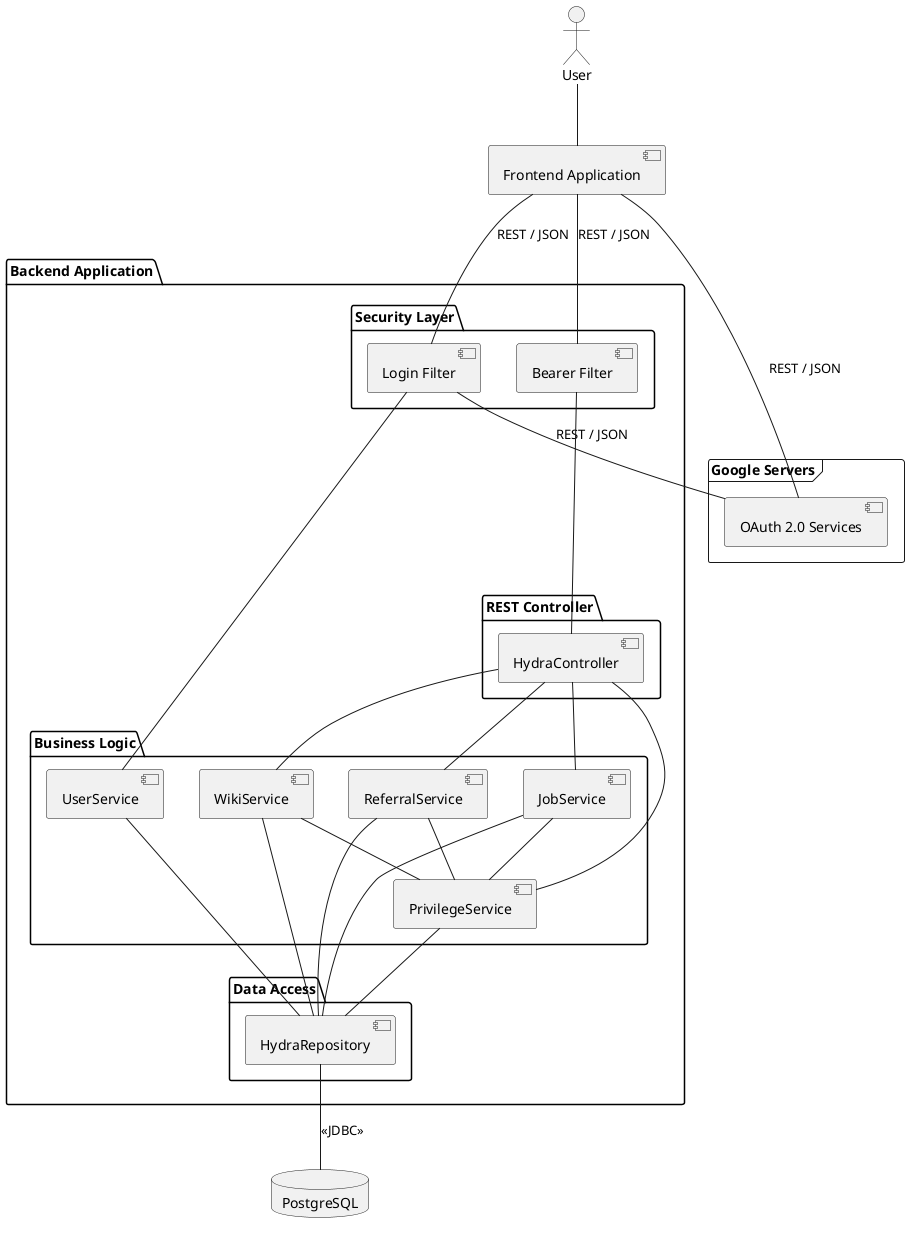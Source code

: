 @startuml
actor User

frame "Google Servers" {
 component [OAuth 2.0 Services]
}

component [Frontend Application]



package "Backend Application" {
 package "Security Layer" {
  component [Login Filter]
  component [Bearer Filter]
 }

 package "REST Controller" {
  component [HydraController]
 }

 package "Business Logic" {
  component [UserService]
  component [PrivilegeService]
  component [WikiService]
  component [ReferralService]
  component [JobService]
 }

 package "Data Access" {
  component HydraRepository
 }
}

database PostgreSQL


User -- [Frontend Application]
[Frontend Application] -- [Login Filter] : REST / JSON
[Frontend Application] -- [Bearer Filter] : REST / JSON

[Frontend Application] - [OAuth 2.0 Services] : REST / JSON
[Login Filter] -- [OAuth 2.0 Services] : REST / JSON


[Bearer Filter] --- [HydraController]

[Login Filter] --- UserService
HydraController -- WikiService
HydraController -- ReferralService
HydraController -- JobService
HydraController -- PrivilegeService

WikiService -- PrivilegeService
ReferralService -- PrivilegeService
JobService -- PrivilegeService

UserService -- HydraRepository
PrivilegeService -- HydraRepository
WikiService -- HydraRepository
ReferralService -- HydraRepository
JobService -- HydraRepository

HydraRepository -- PostgreSQL : <<JDBC>>
@enduml